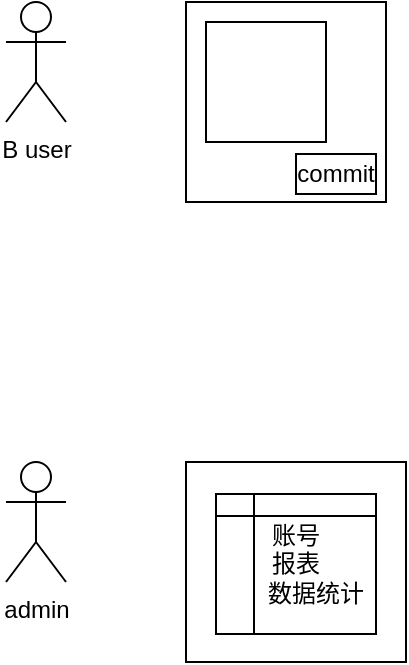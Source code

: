 <mxfile version="10.6.7" type="github"><diagram id="krVOmBQLmAQJuNOJWPd5" name="Page-1"><mxGraphModel dx="1080" dy="401" grid="1" gridSize="10" guides="1" tooltips="1" connect="1" arrows="1" fold="1" page="1" pageScale="1" pageWidth="827" pageHeight="1169" math="0" shadow="0"><root><mxCell id="0"/><mxCell id="1" parent="0"/><mxCell id="4Xqxun-vfge2mHhw9Lkq-1" value="B user" style="shape=umlActor;verticalLabelPosition=bottom;labelBackgroundColor=#ffffff;verticalAlign=top;html=1;outlineConnect=0;" vertex="1" parent="1"><mxGeometry x="50" y="40" width="30" height="60" as="geometry"/></mxCell><mxCell id="4Xqxun-vfge2mHhw9Lkq-2" value="admin" style="shape=umlActor;verticalLabelPosition=bottom;labelBackgroundColor=#ffffff;verticalAlign=top;html=1;outlineConnect=0;" vertex="1" parent="1"><mxGeometry x="50" y="270" width="30" height="60" as="geometry"/></mxCell><mxCell id="4Xqxun-vfge2mHhw9Lkq-4" value="" style="rounded=0;whiteSpace=wrap;html=1;" vertex="1" parent="1"><mxGeometry x="140" y="40" width="100" height="100" as="geometry"/></mxCell><mxCell id="4Xqxun-vfge2mHhw9Lkq-3" value="" style="whiteSpace=wrap;html=1;aspect=fixed;" vertex="1" parent="1"><mxGeometry x="150" y="50" width="60" height="60" as="geometry"/></mxCell><mxCell id="4Xqxun-vfge2mHhw9Lkq-5" value="commit" style="rounded=0;whiteSpace=wrap;html=1;" vertex="1" parent="1"><mxGeometry x="195" y="116" width="40" height="20" as="geometry"/></mxCell><mxCell id="4Xqxun-vfge2mHhw9Lkq-6" value="审核/&lt;br&gt;报表/&lt;br&gt;数据统计" style="rounded=0;whiteSpace=wrap;html=1;" vertex="1" parent="1"><mxGeometry x="140" y="270" width="110" height="100" as="geometry"/></mxCell><mxCell id="4Xqxun-vfge2mHhw9Lkq-7" value="账号&lt;br&gt;报表&lt;br&gt;&amp;nbsp; &amp;nbsp; &amp;nbsp; 数据统计" style="shape=internalStorage;whiteSpace=wrap;html=1;backgroundOutline=1;dx=19;dy=11;" vertex="1" parent="1"><mxGeometry x="155" y="286" width="80" height="70" as="geometry"/></mxCell></root></mxGraphModel></diagram></mxfile>
